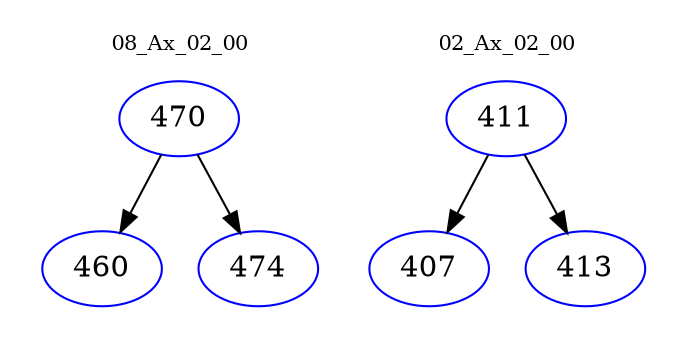 digraph{
subgraph cluster_0 {
color = white
label = "08_Ax_02_00";
fontsize=10;
T0_470 [label="470", color="blue"]
T0_470 -> T0_460 [color="black"]
T0_460 [label="460", color="blue"]
T0_470 -> T0_474 [color="black"]
T0_474 [label="474", color="blue"]
}
subgraph cluster_1 {
color = white
label = "02_Ax_02_00";
fontsize=10;
T1_411 [label="411", color="blue"]
T1_411 -> T1_407 [color="black"]
T1_407 [label="407", color="blue"]
T1_411 -> T1_413 [color="black"]
T1_413 [label="413", color="blue"]
}
}
